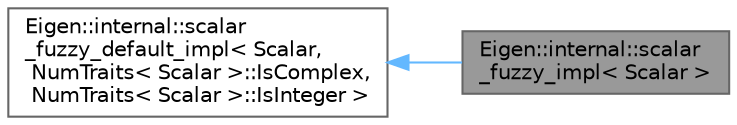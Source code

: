 digraph "Eigen::internal::scalar_fuzzy_impl&lt; Scalar &gt;"
{
 // LATEX_PDF_SIZE
  bgcolor="transparent";
  edge [fontname=Helvetica,fontsize=10,labelfontname=Helvetica,labelfontsize=10];
  node [fontname=Helvetica,fontsize=10,shape=box,height=0.2,width=0.4];
  rankdir="LR";
  Node1 [id="Node000001",label="Eigen::internal::scalar\l_fuzzy_impl\< Scalar \>",height=0.2,width=0.4,color="gray40", fillcolor="grey60", style="filled", fontcolor="black",tooltip=" "];
  Node2 -> Node1 [id="edge1_Node000001_Node000002",dir="back",color="steelblue1",style="solid",tooltip=" "];
  Node2 [id="Node000002",label="Eigen::internal::scalar\l_fuzzy_default_impl\< Scalar,\l NumTraits\< Scalar \>::IsComplex,\l NumTraits\< Scalar \>::IsInteger \>",height=0.2,width=0.4,color="gray40", fillcolor="white", style="filled",URL="$struct_eigen_1_1internal_1_1scalar__fuzzy__default__impl.html",tooltip=" "];
}
